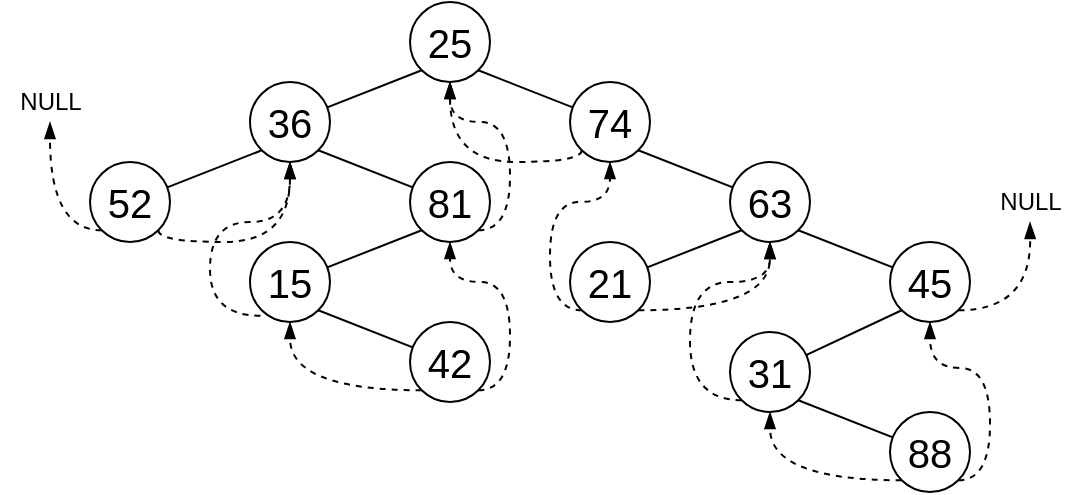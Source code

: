 <mxfile version="15.4.0" type="device"><diagram id="yBW5m1GUH4oTDhvRnVGJ" name="第 1 页"><mxGraphModel dx="865" dy="499" grid="1" gridSize="10" guides="1" tooltips="1" connect="1" arrows="1" fold="1" page="1" pageScale="1" pageWidth="827" pageHeight="1169" math="0" shadow="0"><root><mxCell id="0"/><mxCell id="1" parent="0"/><mxCell id="R1L5b3W6r9eA5S6E2VEW-1" style="edgeStyle=none;rounded=0;orthogonalLoop=1;jettySize=auto;html=1;exitX=0;exitY=1;exitDx=0;exitDy=0;entryX=0.5;entryY=0.5;entryDx=0;entryDy=0;entryPerimeter=0;fontSize=20;" edge="1" parent="1" source="R1L5b3W6r9eA5S6E2VEW-3" target="R1L5b3W6r9eA5S6E2VEW-7"><mxGeometry relative="1" as="geometry"/></mxCell><mxCell id="R1L5b3W6r9eA5S6E2VEW-2" style="edgeStyle=none;rounded=0;orthogonalLoop=1;jettySize=auto;html=1;exitX=1;exitY=1;exitDx=0;exitDy=0;entryX=0.5;entryY=0.5;entryDx=0;entryDy=0;entryPerimeter=0;fontSize=20;" edge="1" parent="1" source="R1L5b3W6r9eA5S6E2VEW-3" target="R1L5b3W6r9eA5S6E2VEW-10"><mxGeometry relative="1" as="geometry"/></mxCell><mxCell id="R1L5b3W6r9eA5S6E2VEW-3" value="25" style="ellipse;whiteSpace=wrap;html=1;aspect=fixed;fontSize=20;" vertex="1" parent="1"><mxGeometry x="390" y="240" width="40" height="40" as="geometry"/></mxCell><mxCell id="R1L5b3W6r9eA5S6E2VEW-4" style="edgeStyle=none;rounded=0;orthogonalLoop=1;jettySize=auto;html=1;exitX=0;exitY=1;exitDx=0;exitDy=0;entryX=0.5;entryY=0.5;entryDx=0;entryDy=0;entryPerimeter=0;fontSize=20;" edge="1" parent="1" source="R1L5b3W6r9eA5S6E2VEW-7" target="R1L5b3W6r9eA5S6E2VEW-12"><mxGeometry relative="1" as="geometry"/></mxCell><mxCell id="R1L5b3W6r9eA5S6E2VEW-5" style="edgeStyle=none;rounded=0;orthogonalLoop=1;jettySize=auto;html=1;exitX=1;exitY=1;exitDx=0;exitDy=0;entryX=0.5;entryY=0.5;entryDx=0;entryDy=0;entryPerimeter=0;fontSize=20;" edge="1" parent="1" source="R1L5b3W6r9eA5S6E2VEW-7" target="R1L5b3W6r9eA5S6E2VEW-15"><mxGeometry relative="1" as="geometry"/></mxCell><mxCell id="R1L5b3W6r9eA5S6E2VEW-7" value="36" style="ellipse;whiteSpace=wrap;html=1;aspect=fixed;fontSize=20;" vertex="1" parent="1"><mxGeometry x="310" y="280" width="40" height="40" as="geometry"/></mxCell><mxCell id="R1L5b3W6r9eA5S6E2VEW-8" style="edgeStyle=none;rounded=0;orthogonalLoop=1;jettySize=auto;html=1;exitX=1;exitY=1;exitDx=0;exitDy=0;entryX=0.5;entryY=0.5;entryDx=0;entryDy=0;entryPerimeter=0;fontSize=20;" edge="1" parent="1" source="R1L5b3W6r9eA5S6E2VEW-10" target="R1L5b3W6r9eA5S6E2VEW-24"><mxGeometry relative="1" as="geometry"/></mxCell><mxCell id="R1L5b3W6r9eA5S6E2VEW-50" style="edgeStyle=orthogonalEdgeStyle;curved=1;rounded=0;orthogonalLoop=1;jettySize=auto;html=1;exitX=0;exitY=1;exitDx=0;exitDy=0;entryX=0.5;entryY=1;entryDx=0;entryDy=0;dashed=1;endArrow=blockThin;endFill=1;" edge="1" parent="1" source="R1L5b3W6r9eA5S6E2VEW-10" target="R1L5b3W6r9eA5S6E2VEW-3"><mxGeometry relative="1" as="geometry"><Array as="points"><mxPoint x="476" y="320"/><mxPoint x="410" y="320"/></Array></mxGeometry></mxCell><mxCell id="R1L5b3W6r9eA5S6E2VEW-10" value="74" style="ellipse;whiteSpace=wrap;html=1;aspect=fixed;fontSize=20;" vertex="1" parent="1"><mxGeometry x="470" y="280" width="40" height="40" as="geometry"/></mxCell><mxCell id="R1L5b3W6r9eA5S6E2VEW-34" style="edgeStyle=orthogonalEdgeStyle;curved=1;rounded=0;orthogonalLoop=1;jettySize=auto;html=1;exitX=0;exitY=1;exitDx=0;exitDy=0;dashed=1;endArrow=blockThin;endFill=1;" edge="1" parent="1" source="R1L5b3W6r9eA5S6E2VEW-12"><mxGeometry relative="1" as="geometry"><mxPoint x="210" y="300" as="targetPoint"/><Array as="points"><mxPoint x="210" y="354"/><mxPoint x="210" y="300"/></Array></mxGeometry></mxCell><mxCell id="R1L5b3W6r9eA5S6E2VEW-44" style="edgeStyle=orthogonalEdgeStyle;curved=1;rounded=0;orthogonalLoop=1;jettySize=auto;html=1;exitX=1;exitY=1;exitDx=0;exitDy=0;entryX=0.5;entryY=1;entryDx=0;entryDy=0;dashed=1;endArrow=blockThin;endFill=1;" edge="1" parent="1" source="R1L5b3W6r9eA5S6E2VEW-12" target="R1L5b3W6r9eA5S6E2VEW-7"><mxGeometry relative="1" as="geometry"><Array as="points"><mxPoint x="264" y="360"/><mxPoint x="330" y="360"/></Array></mxGeometry></mxCell><mxCell id="R1L5b3W6r9eA5S6E2VEW-12" value="52" style="ellipse;whiteSpace=wrap;html=1;aspect=fixed;fontSize=20;" vertex="1" parent="1"><mxGeometry x="230" y="320" width="40" height="40" as="geometry"/></mxCell><mxCell id="R1L5b3W6r9eA5S6E2VEW-13" style="edgeStyle=none;rounded=0;orthogonalLoop=1;jettySize=auto;html=1;exitX=0;exitY=1;exitDx=0;exitDy=0;entryX=0.5;entryY=0.5;entryDx=0;entryDy=0;entryPerimeter=0;fontSize=20;" edge="1" parent="1" source="R1L5b3W6r9eA5S6E2VEW-15" target="R1L5b3W6r9eA5S6E2VEW-18"><mxGeometry relative="1" as="geometry"/></mxCell><mxCell id="R1L5b3W6r9eA5S6E2VEW-49" style="edgeStyle=orthogonalEdgeStyle;curved=1;rounded=0;orthogonalLoop=1;jettySize=auto;html=1;exitX=1;exitY=1;exitDx=0;exitDy=0;entryX=0.5;entryY=1;entryDx=0;entryDy=0;dashed=1;endArrow=blockThin;endFill=1;" edge="1" parent="1" source="R1L5b3W6r9eA5S6E2VEW-15" target="R1L5b3W6r9eA5S6E2VEW-3"><mxGeometry relative="1" as="geometry"><Array as="points"><mxPoint x="440" y="354"/><mxPoint x="440" y="300"/><mxPoint x="410" y="300"/></Array></mxGeometry></mxCell><mxCell id="R1L5b3W6r9eA5S6E2VEW-15" value="81" style="ellipse;whiteSpace=wrap;html=1;aspect=fixed;fontSize=20;" vertex="1" parent="1"><mxGeometry x="390" y="320" width="40" height="40" as="geometry"/></mxCell><mxCell id="R1L5b3W6r9eA5S6E2VEW-16" style="edgeStyle=none;rounded=0;orthogonalLoop=1;jettySize=auto;html=1;exitX=1;exitY=1;exitDx=0;exitDy=0;entryX=0.5;entryY=0.5;entryDx=0;entryDy=0;entryPerimeter=0;fontSize=20;" edge="1" parent="1" source="R1L5b3W6r9eA5S6E2VEW-18" target="R1L5b3W6r9eA5S6E2VEW-20"><mxGeometry relative="1" as="geometry"/></mxCell><mxCell id="R1L5b3W6r9eA5S6E2VEW-45" style="edgeStyle=orthogonalEdgeStyle;curved=1;rounded=0;orthogonalLoop=1;jettySize=auto;html=1;exitX=0.131;exitY=0.922;exitDx=0;exitDy=0;dashed=1;endArrow=blockThin;endFill=1;exitPerimeter=0;" edge="1" parent="1" source="R1L5b3W6r9eA5S6E2VEW-18"><mxGeometry relative="1" as="geometry"><mxPoint x="330" y="320" as="targetPoint"/><Array as="points"><mxPoint x="290" y="397"/><mxPoint x="290" y="350"/><mxPoint x="330" y="350"/></Array></mxGeometry></mxCell><mxCell id="R1L5b3W6r9eA5S6E2VEW-18" value="15" style="ellipse;whiteSpace=wrap;html=1;aspect=fixed;fontSize=20;" vertex="1" parent="1"><mxGeometry x="310" y="360" width="40" height="40" as="geometry"/></mxCell><mxCell id="R1L5b3W6r9eA5S6E2VEW-47" style="edgeStyle=orthogonalEdgeStyle;curved=1;rounded=0;orthogonalLoop=1;jettySize=auto;html=1;exitX=0;exitY=1;exitDx=0;exitDy=0;entryX=0.5;entryY=1;entryDx=0;entryDy=0;dashed=1;endArrow=blockThin;endFill=1;" edge="1" parent="1" source="R1L5b3W6r9eA5S6E2VEW-20" target="R1L5b3W6r9eA5S6E2VEW-18"><mxGeometry relative="1" as="geometry"/></mxCell><mxCell id="R1L5b3W6r9eA5S6E2VEW-48" style="edgeStyle=orthogonalEdgeStyle;curved=1;rounded=0;orthogonalLoop=1;jettySize=auto;html=1;exitX=1;exitY=1;exitDx=0;exitDy=0;entryX=0.5;entryY=1;entryDx=0;entryDy=0;dashed=1;endArrow=blockThin;endFill=1;" edge="1" parent="1" source="R1L5b3W6r9eA5S6E2VEW-20" target="R1L5b3W6r9eA5S6E2VEW-15"><mxGeometry relative="1" as="geometry"><Array as="points"><mxPoint x="440" y="434"/><mxPoint x="440" y="380"/><mxPoint x="410" y="380"/></Array></mxGeometry></mxCell><mxCell id="R1L5b3W6r9eA5S6E2VEW-20" value="42" style="ellipse;whiteSpace=wrap;html=1;aspect=fixed;fontSize=20;" vertex="1" parent="1"><mxGeometry x="390" y="400" width="40" height="40" as="geometry"/></mxCell><mxCell id="R1L5b3W6r9eA5S6E2VEW-21" style="edgeStyle=none;rounded=0;orthogonalLoop=1;jettySize=auto;html=1;exitX=1;exitY=1;exitDx=0;exitDy=0;entryX=0.5;entryY=0.5;entryDx=0;entryDy=0;entryPerimeter=0;fontSize=20;" edge="1" parent="1" source="R1L5b3W6r9eA5S6E2VEW-24" target="R1L5b3W6r9eA5S6E2VEW-27"><mxGeometry relative="1" as="geometry"/></mxCell><mxCell id="R1L5b3W6r9eA5S6E2VEW-22" style="edgeStyle=none;rounded=0;orthogonalLoop=1;jettySize=auto;html=1;exitX=0;exitY=1;exitDx=0;exitDy=0;entryX=0.5;entryY=0.5;entryDx=0;entryDy=0;entryPerimeter=0;fontSize=20;" edge="1" parent="1" source="R1L5b3W6r9eA5S6E2VEW-24" target="R1L5b3W6r9eA5S6E2VEW-29"><mxGeometry relative="1" as="geometry"/></mxCell><mxCell id="R1L5b3W6r9eA5S6E2VEW-24" value="63" style="ellipse;whiteSpace=wrap;html=1;aspect=fixed;fontSize=20;" vertex="1" parent="1"><mxGeometry x="550" y="320" width="40" height="40" as="geometry"/></mxCell><mxCell id="R1L5b3W6r9eA5S6E2VEW-25" style="edgeStyle=none;rounded=0;orthogonalLoop=1;jettySize=auto;html=1;exitX=0;exitY=1;exitDx=0;exitDy=0;fontSize=20;" edge="1" parent="1" source="R1L5b3W6r9eA5S6E2VEW-27"><mxGeometry relative="1" as="geometry"><mxPoint x="570" y="425" as="targetPoint"/></mxGeometry></mxCell><mxCell id="R1L5b3W6r9eA5S6E2VEW-54" style="edgeStyle=orthogonalEdgeStyle;curved=1;rounded=0;orthogonalLoop=1;jettySize=auto;html=1;exitX=1;exitY=1;exitDx=0;exitDy=0;dashed=1;endArrow=blockThin;endFill=1;" edge="1" parent="1" source="R1L5b3W6r9eA5S6E2VEW-27"><mxGeometry relative="1" as="geometry"><mxPoint x="700" y="350" as="targetPoint"/></mxGeometry></mxCell><mxCell id="R1L5b3W6r9eA5S6E2VEW-27" value="45" style="ellipse;whiteSpace=wrap;html=1;aspect=fixed;fontSize=20;" vertex="1" parent="1"><mxGeometry x="630" y="360" width="40" height="40" as="geometry"/></mxCell><mxCell id="R1L5b3W6r9eA5S6E2VEW-51" style="edgeStyle=orthogonalEdgeStyle;curved=1;rounded=0;orthogonalLoop=1;jettySize=auto;html=1;exitX=0;exitY=1;exitDx=0;exitDy=0;entryX=0.5;entryY=1;entryDx=0;entryDy=0;dashed=1;endArrow=blockThin;endFill=1;" edge="1" parent="1" source="R1L5b3W6r9eA5S6E2VEW-29" target="R1L5b3W6r9eA5S6E2VEW-10"><mxGeometry relative="1" as="geometry"><Array as="points"><mxPoint x="460" y="394"/><mxPoint x="460" y="340"/><mxPoint x="490" y="340"/></Array></mxGeometry></mxCell><mxCell id="R1L5b3W6r9eA5S6E2VEW-52" style="edgeStyle=orthogonalEdgeStyle;curved=1;rounded=0;orthogonalLoop=1;jettySize=auto;html=1;exitX=1;exitY=1;exitDx=0;exitDy=0;entryX=0.5;entryY=1;entryDx=0;entryDy=0;dashed=1;endArrow=blockThin;endFill=1;" edge="1" parent="1" source="R1L5b3W6r9eA5S6E2VEW-29" target="R1L5b3W6r9eA5S6E2VEW-24"><mxGeometry relative="1" as="geometry"/></mxCell><mxCell id="R1L5b3W6r9eA5S6E2VEW-29" value="21" style="ellipse;whiteSpace=wrap;html=1;aspect=fixed;fontSize=20;" vertex="1" parent="1"><mxGeometry x="470" y="360" width="40" height="40" as="geometry"/></mxCell><mxCell id="R1L5b3W6r9eA5S6E2VEW-30" style="edgeStyle=none;rounded=0;orthogonalLoop=1;jettySize=auto;html=1;exitX=1;exitY=1;exitDx=0;exitDy=0;entryX=0.5;entryY=0.5;entryDx=0;entryDy=0;entryPerimeter=0;fontSize=20;" edge="1" parent="1" source="R1L5b3W6r9eA5S6E2VEW-32" target="R1L5b3W6r9eA5S6E2VEW-33"><mxGeometry relative="1" as="geometry"/></mxCell><mxCell id="R1L5b3W6r9eA5S6E2VEW-53" style="edgeStyle=orthogonalEdgeStyle;curved=1;rounded=0;orthogonalLoop=1;jettySize=auto;html=1;exitX=0;exitY=1;exitDx=0;exitDy=0;dashed=1;endArrow=blockThin;endFill=1;" edge="1" parent="1" source="R1L5b3W6r9eA5S6E2VEW-32"><mxGeometry relative="1" as="geometry"><mxPoint x="570" y="360" as="targetPoint"/><Array as="points"><mxPoint x="530" y="439"/><mxPoint x="530" y="380"/><mxPoint x="570" y="380"/></Array></mxGeometry></mxCell><mxCell id="R1L5b3W6r9eA5S6E2VEW-32" value="31" style="ellipse;whiteSpace=wrap;html=1;aspect=fixed;fontSize=20;" vertex="1" parent="1"><mxGeometry x="550" y="405" width="40" height="40" as="geometry"/></mxCell><mxCell id="R1L5b3W6r9eA5S6E2VEW-57" style="edgeStyle=orthogonalEdgeStyle;curved=1;rounded=0;orthogonalLoop=1;jettySize=auto;html=1;exitX=0;exitY=1;exitDx=0;exitDy=0;entryX=0.5;entryY=1;entryDx=0;entryDy=0;dashed=1;endArrow=blockThin;endFill=1;" edge="1" parent="1" source="R1L5b3W6r9eA5S6E2VEW-33" target="R1L5b3W6r9eA5S6E2VEW-32"><mxGeometry relative="1" as="geometry"/></mxCell><mxCell id="R1L5b3W6r9eA5S6E2VEW-58" style="edgeStyle=orthogonalEdgeStyle;curved=1;rounded=0;orthogonalLoop=1;jettySize=auto;html=1;exitX=1;exitY=1;exitDx=0;exitDy=0;entryX=0.5;entryY=1;entryDx=0;entryDy=0;dashed=1;endArrow=blockThin;endFill=1;" edge="1" parent="1" source="R1L5b3W6r9eA5S6E2VEW-33" target="R1L5b3W6r9eA5S6E2VEW-27"><mxGeometry relative="1" as="geometry"><Array as="points"><mxPoint x="680" y="479"/><mxPoint x="680" y="423"/><mxPoint x="650" y="423"/></Array></mxGeometry></mxCell><mxCell id="R1L5b3W6r9eA5S6E2VEW-33" value="88" style="ellipse;whiteSpace=wrap;html=1;aspect=fixed;fontSize=20;" vertex="1" parent="1"><mxGeometry x="630" y="445" width="40" height="40" as="geometry"/></mxCell><mxCell id="R1L5b3W6r9eA5S6E2VEW-43" value="NULL" style="text;html=1;align=center;verticalAlign=middle;resizable=0;points=[];autosize=1;strokeColor=none;fillColor=none;" vertex="1" parent="1"><mxGeometry x="185" y="280" width="50" height="20" as="geometry"/></mxCell><mxCell id="R1L5b3W6r9eA5S6E2VEW-56" value="NULL" style="text;html=1;align=center;verticalAlign=middle;resizable=0;points=[];autosize=1;strokeColor=none;fillColor=none;" vertex="1" parent="1"><mxGeometry x="675" y="330" width="50" height="20" as="geometry"/></mxCell></root></mxGraphModel></diagram></mxfile>